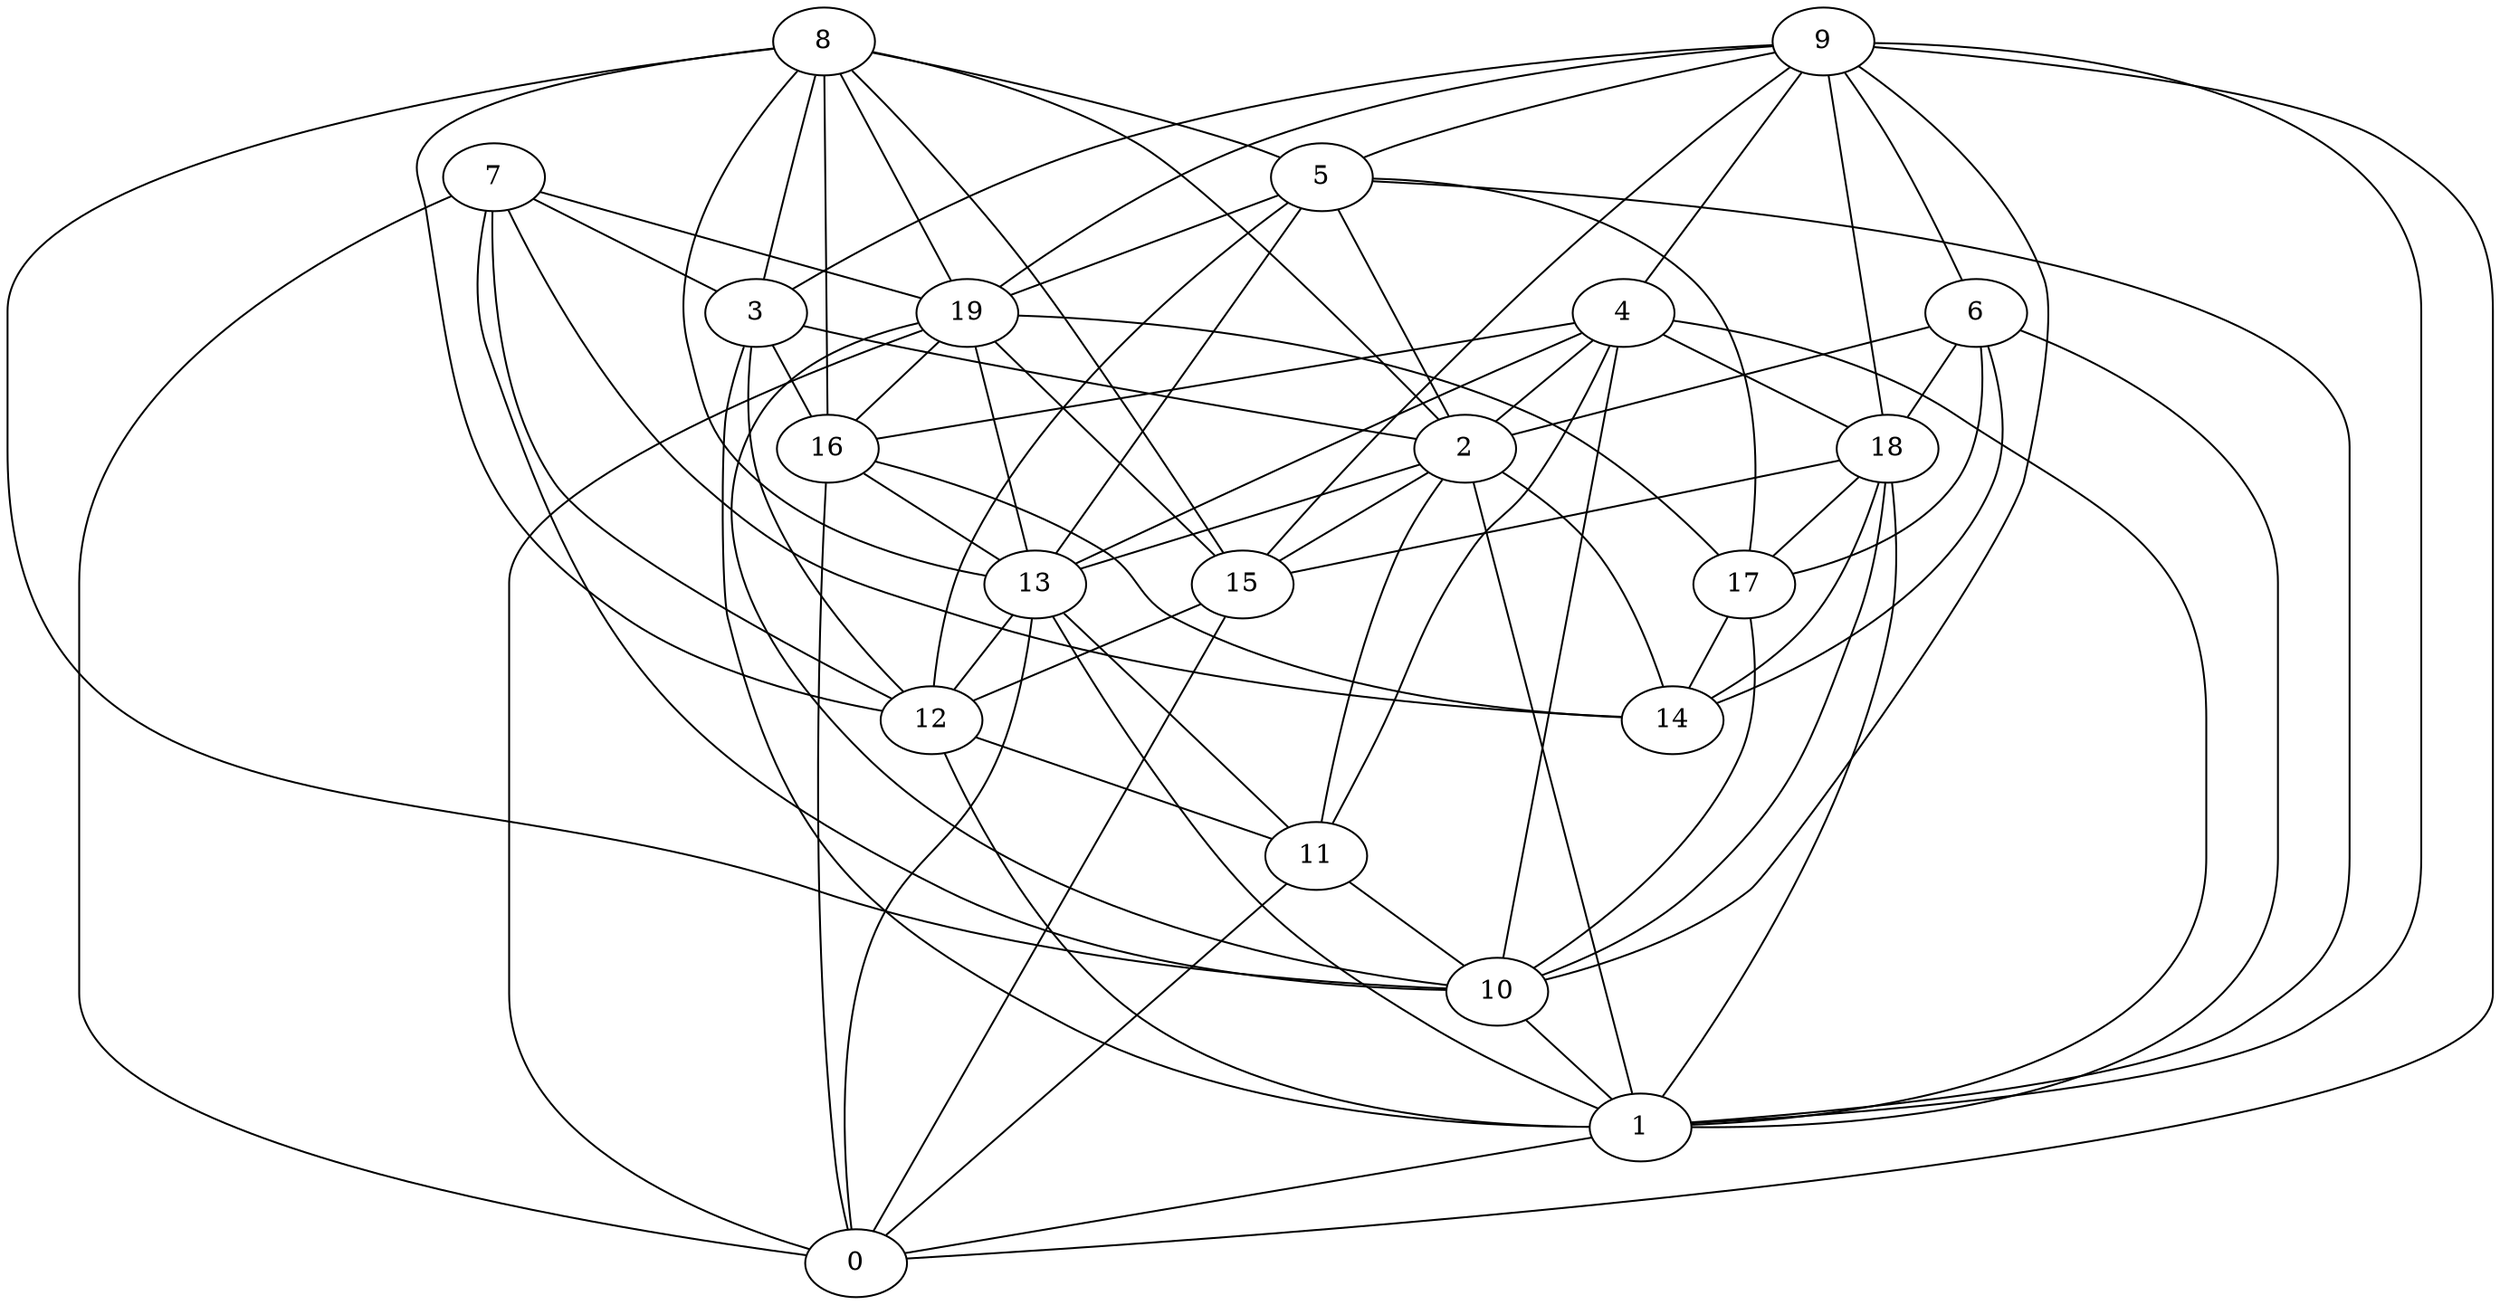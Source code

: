digraph GG_graph {

subgraph G_graph {
edge [color = black]
"4" -> "2" [dir = none]
"15" -> "0" [dir = none]
"5" -> "12" [dir = none]
"5" -> "13" [dir = none]
"16" -> "13" [dir = none]
"3" -> "12" [dir = none]
"8" -> "10" [dir = none]
"8" -> "2" [dir = none]
"8" -> "5" [dir = none]
"2" -> "11" [dir = none]
"6" -> "18" [dir = none]
"19" -> "0" [dir = none]
"19" -> "13" [dir = none]
"9" -> "3" [dir = none]
"12" -> "1" [dir = none]
"18" -> "14" [dir = none]
"18" -> "10" [dir = none]
"7" -> "0" [dir = none]
"17" -> "10" [dir = none]
"9" -> "1" [dir = none]
"13" -> "12" [dir = none]
"3" -> "1" [dir = none]
"9" -> "4" [dir = none]
"5" -> "17" [dir = none]
"5" -> "19" [dir = none]
"3" -> "16" [dir = none]
"16" -> "0" [dir = none]
"1" -> "0" [dir = none]
"9" -> "15" [dir = none]
"11" -> "0" [dir = none]
"9" -> "5" [dir = none]
"4" -> "13" [dir = none]
"15" -> "12" [dir = none]
"9" -> "10" [dir = none]
"9" -> "19" [dir = none]
"2" -> "15" [dir = none]
"7" -> "3" [dir = none]
"7" -> "14" [dir = none]
"9" -> "0" [dir = none]
"4" -> "18" [dir = none]
"4" -> "11" [dir = none]
"7" -> "12" [dir = none]
"13" -> "11" [dir = none]
"8" -> "3" [dir = none]
"12" -> "11" [dir = none]
"18" -> "15" [dir = none]
"6" -> "2" [dir = none]
"19" -> "15" [dir = none]
"18" -> "17" [dir = none]
"2" -> "1" [dir = none]
"17" -> "14" [dir = none]
"8" -> "15" [dir = none]
"7" -> "10" [dir = none]
"7" -> "19" [dir = none]
"5" -> "1" [dir = none]
"6" -> "1" [dir = none]
"6" -> "17" [dir = none]
"19" -> "16" [dir = none]
"16" -> "14" [dir = none]
"8" -> "19" [dir = none]
"10" -> "1" [dir = none]
"5" -> "2" [dir = none]
"4" -> "10" [dir = none]
"8" -> "16" [dir = none]
"2" -> "14" [dir = none]
"19" -> "10" [dir = none]
"13" -> "1" [dir = none]
"3" -> "2" [dir = none]
"18" -> "1" [dir = none]
"4" -> "16" [dir = none]
"4" -> "1" [dir = none]
"11" -> "10" [dir = none]
"9" -> "6" [dir = none]
"19" -> "17" [dir = none]
"6" -> "14" [dir = none]
"13" -> "0" [dir = none]
"2" -> "13" [dir = none]
"8" -> "12" [dir = none]
"9" -> "18" [dir = none]
"8" -> "13" [dir = none]
}

}
